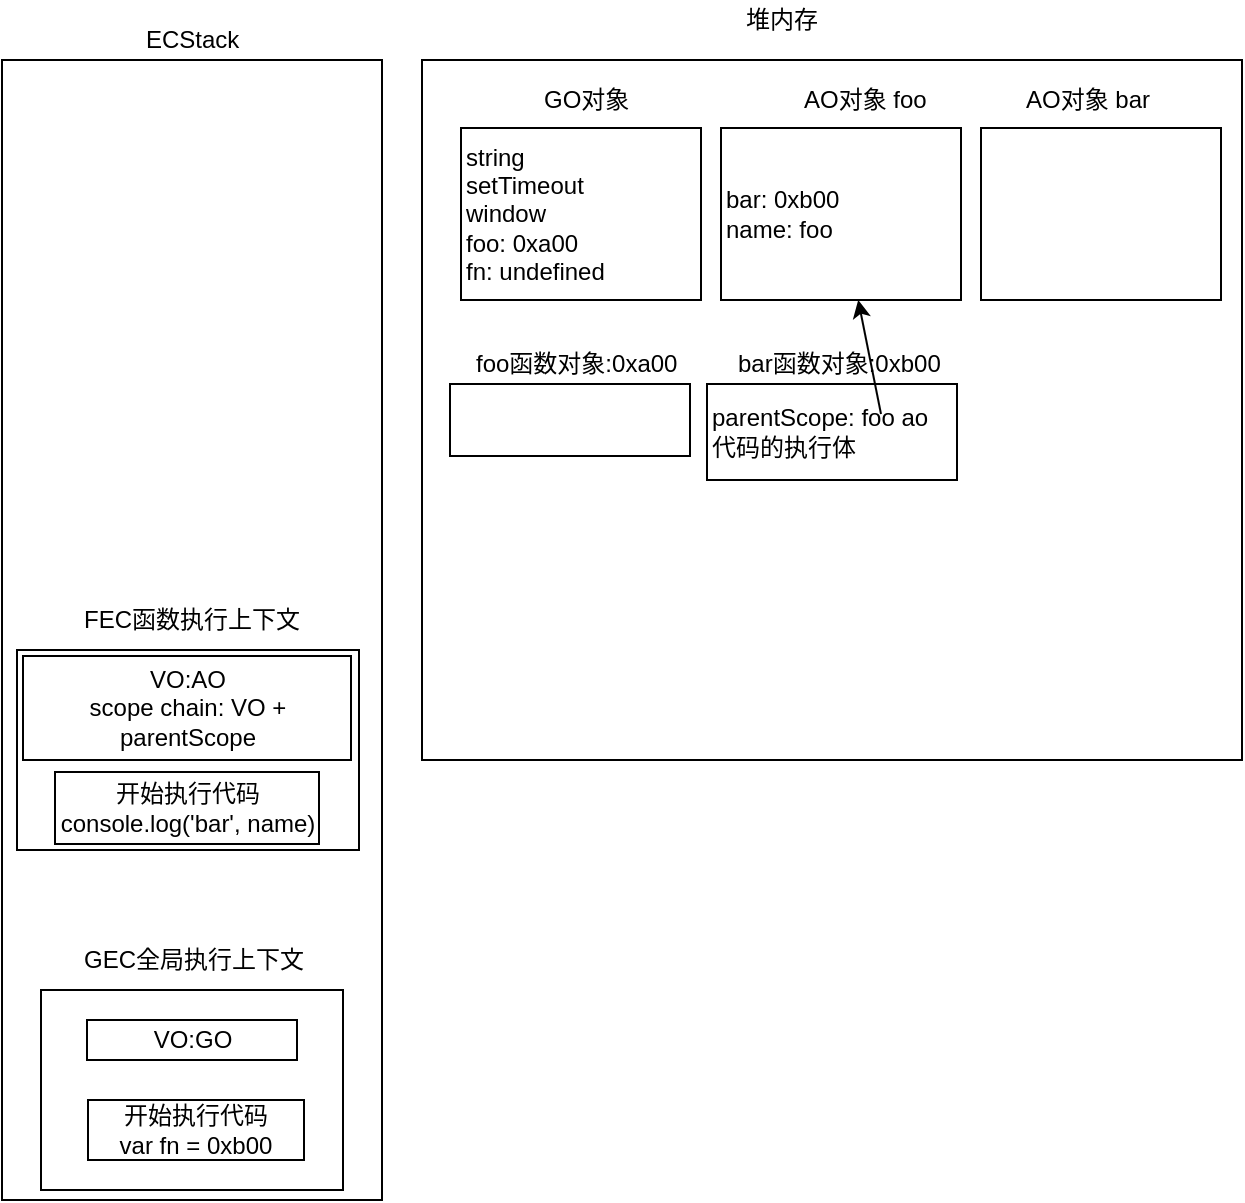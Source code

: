 <mxfile version="12.2.4" pages="1"><diagram id="Y2l_glz2wHp3Gkq_3Hx4" name="Page-1"><mxGraphModel dx="644" dy="782" grid="1" gridSize="10" guides="1" tooltips="1" connect="1" arrows="1" fold="1" page="1" pageScale="1" pageWidth="827" pageHeight="1169" math="0" shadow="0"><root><mxCell id="0"/><mxCell id="1" parent="0"/><mxCell id="2" value="" style="rounded=0;whiteSpace=wrap;html=1;" parent="1" vertex="1"><mxGeometry x="50" y="210" width="190" height="570" as="geometry"/></mxCell><mxCell id="3" value="ECStack" style="text;html=1;resizable=0;points=[];autosize=1;align=left;verticalAlign=top;spacingTop=-4;" parent="1" vertex="1"><mxGeometry x="120" y="190" width="60" height="20" as="geometry"/></mxCell><mxCell id="4" value="" style="rounded=0;whiteSpace=wrap;html=1;" parent="1" vertex="1"><mxGeometry x="260" y="210" width="410" height="350" as="geometry"/></mxCell><mxCell id="5" value="堆内存" style="text;html=1;resizable=0;points=[];autosize=1;align=left;verticalAlign=top;spacingTop=-4;" parent="1" vertex="1"><mxGeometry x="419.5" y="180" width="50" height="20" as="geometry"/></mxCell><mxCell id="6" value="string&lt;br&gt;setTimeout&lt;br&gt;window&lt;br&gt;foo: 0xa00&lt;br&gt;fn: undefined" style="rounded=0;whiteSpace=wrap;html=1;align=left;" parent="1" vertex="1"><mxGeometry x="279.5" y="244" width="120" height="86" as="geometry"/></mxCell><mxCell id="7" value="GO对象" style="text;html=1;resizable=0;points=[];autosize=1;align=left;verticalAlign=top;spacingTop=-4;" parent="1" vertex="1"><mxGeometry x="318.5" y="220" width="60" height="20" as="geometry"/></mxCell><mxCell id="8" value="" style="rounded=0;whiteSpace=wrap;html=1;" parent="1" vertex="1"><mxGeometry x="69.5" y="675" width="151" height="100" as="geometry"/></mxCell><mxCell id="9" value="GEC全局执行上下文" style="text;html=1;resizable=0;points=[];autosize=1;align=left;verticalAlign=top;spacingTop=-4;" parent="1" vertex="1"><mxGeometry x="88.5" y="650" width="130" height="20" as="geometry"/></mxCell><mxCell id="10" value="" style="rounded=0;whiteSpace=wrap;html=1;align=left;" parent="1" vertex="1"><mxGeometry x="274" y="372" width="120" height="36" as="geometry"/></mxCell><mxCell id="11" value="foo函数对象:0xa00" style="text;html=1;resizable=0;points=[];autosize=1;align=left;verticalAlign=top;spacingTop=-4;" parent="1" vertex="1"><mxGeometry x="285" y="352" width="120" height="20" as="geometry"/></mxCell><mxCell id="12" value="VO:GO" style="rounded=0;whiteSpace=wrap;html=1;" parent="1" vertex="1"><mxGeometry x="92.5" y="690" width="105" height="20" as="geometry"/></mxCell><mxCell id="13" value="开始执行代码&lt;br&gt;var fn = 0xb00" style="rounded=0;whiteSpace=wrap;html=1;" parent="1" vertex="1"><mxGeometry x="93" y="730" width="108" height="30" as="geometry"/></mxCell><mxCell id="15" value="bar: 0xb00&lt;br&gt;name: foo" style="rounded=0;whiteSpace=wrap;html=1;align=left;" vertex="1" parent="1"><mxGeometry x="409.5" y="244" width="120" height="86" as="geometry"/></mxCell><mxCell id="16" value="AO对象 foo" style="text;html=1;resizable=0;points=[];autosize=1;align=left;verticalAlign=top;spacingTop=-4;" vertex="1" parent="1"><mxGeometry x="448.5" y="220" width="80" height="20" as="geometry"/></mxCell><mxCell id="17" value="parentScope: foo ao&lt;br&gt;代码的执行体" style="rounded=0;whiteSpace=wrap;html=1;align=left;" vertex="1" parent="1"><mxGeometry x="402.5" y="372" width="125" height="48" as="geometry"/></mxCell><mxCell id="18" value="bar函数对象:0xb00" style="text;html=1;resizable=0;points=[];autosize=1;align=left;verticalAlign=top;spacingTop=-4;" vertex="1" parent="1"><mxGeometry x="416" y="352" width="120" height="20" as="geometry"/></mxCell><mxCell id="19" value="" style="rounded=0;whiteSpace=wrap;html=1;align=left;" vertex="1" parent="1"><mxGeometry x="539.5" y="244" width="120" height="86" as="geometry"/></mxCell><mxCell id="20" value="AO对象 bar" style="text;html=1;resizable=0;points=[];autosize=1;align=left;verticalAlign=top;spacingTop=-4;" vertex="1" parent="1"><mxGeometry x="559.5" y="220" width="80" height="20" as="geometry"/></mxCell><mxCell id="21" value="" style="rounded=0;whiteSpace=wrap;html=1;" vertex="1" parent="1"><mxGeometry x="57.5" y="505" width="171" height="100" as="geometry"/></mxCell><mxCell id="22" value="FEC函数执行上下文" style="text;html=1;resizable=0;points=[];autosize=1;align=left;verticalAlign=top;spacingTop=-4;" vertex="1" parent="1"><mxGeometry x="88.5" y="480" width="120" height="20" as="geometry"/></mxCell><mxCell id="23" value="开始执行代码&lt;br&gt;console.log('bar', name)" style="rounded=0;whiteSpace=wrap;html=1;" vertex="1" parent="1"><mxGeometry x="76.5" y="566" width="132" height="36" as="geometry"/></mxCell><mxCell id="24" value="VO:AO&lt;br&gt;scope chain: VO + parentScope" style="rounded=0;whiteSpace=wrap;html=1;" vertex="1" parent="1"><mxGeometry x="60.5" y="508" width="164" height="52" as="geometry"/></mxCell><mxCell id="26" value="" style="endArrow=classic;html=1;" edge="1" parent="1" target="15"><mxGeometry width="50" height="50" relative="1" as="geometry"><mxPoint x="489.5" y="387" as="sourcePoint"/><mxPoint x="539.5" y="337" as="targetPoint"/></mxGeometry></mxCell></root></mxGraphModel></diagram></mxfile>